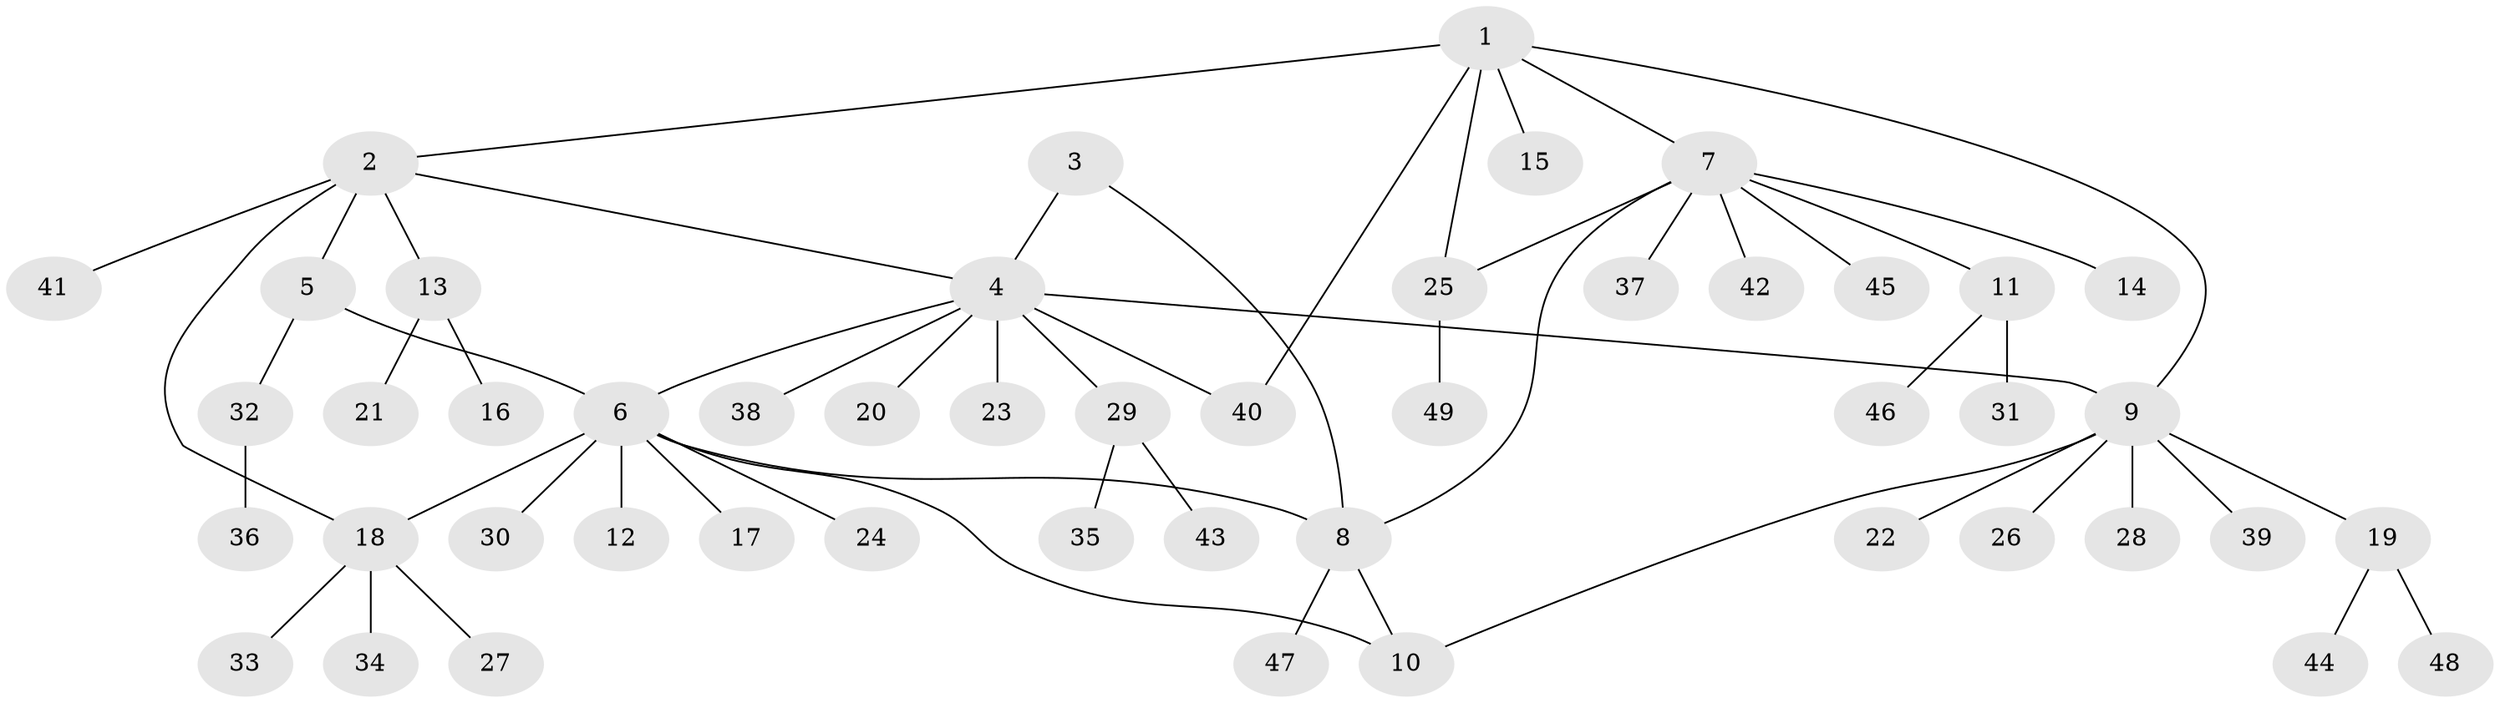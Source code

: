 // coarse degree distribution, {9: 0.05263157894736842, 1: 0.8421052631578947, 3: 0.05263157894736842, 8: 0.05263157894736842}
// Generated by graph-tools (version 1.1) at 2025/57/03/04/25 21:57:28]
// undirected, 49 vertices, 57 edges
graph export_dot {
graph [start="1"]
  node [color=gray90,style=filled];
  1;
  2;
  3;
  4;
  5;
  6;
  7;
  8;
  9;
  10;
  11;
  12;
  13;
  14;
  15;
  16;
  17;
  18;
  19;
  20;
  21;
  22;
  23;
  24;
  25;
  26;
  27;
  28;
  29;
  30;
  31;
  32;
  33;
  34;
  35;
  36;
  37;
  38;
  39;
  40;
  41;
  42;
  43;
  44;
  45;
  46;
  47;
  48;
  49;
  1 -- 2;
  1 -- 7;
  1 -- 9;
  1 -- 15;
  1 -- 25;
  1 -- 40;
  2 -- 4;
  2 -- 5;
  2 -- 13;
  2 -- 18;
  2 -- 41;
  3 -- 4;
  3 -- 8;
  4 -- 6;
  4 -- 9;
  4 -- 20;
  4 -- 23;
  4 -- 29;
  4 -- 38;
  4 -- 40;
  5 -- 6;
  5 -- 32;
  6 -- 8;
  6 -- 10;
  6 -- 12;
  6 -- 17;
  6 -- 18;
  6 -- 24;
  6 -- 30;
  7 -- 8;
  7 -- 11;
  7 -- 14;
  7 -- 25;
  7 -- 37;
  7 -- 42;
  7 -- 45;
  8 -- 10;
  8 -- 47;
  9 -- 10;
  9 -- 19;
  9 -- 22;
  9 -- 26;
  9 -- 28;
  9 -- 39;
  11 -- 31;
  11 -- 46;
  13 -- 16;
  13 -- 21;
  18 -- 27;
  18 -- 33;
  18 -- 34;
  19 -- 44;
  19 -- 48;
  25 -- 49;
  29 -- 35;
  29 -- 43;
  32 -- 36;
}
